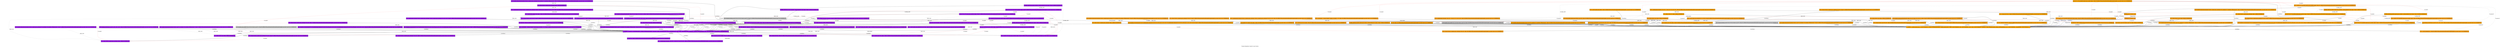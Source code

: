 strict graph "Program Dependency Graph for 'main' function" {
label="Program Dependency Graph for 'main' function";
Node0x557676ba1da0 [fillcolor=orange, label="{  store i32 1, i32* @_handle_request_get_a.inited, align 4, !dbg !92, DBGLOC file partitioned/multithreaded/orange/example1_rpc.mod.c line 24 col 10 ENDDBGLOC}", shape="record", side="orange/orange", style=filled];
Node0x557676ba2430 [fillcolor=orange, label="{  %13 = call i8* @xdc_pub_socket(), !dbg !94, DBGLOC file partitioned/multithreaded/orange/example1_rpc.mod.c line 25 col 13 ENDDBGLOC}", shape="record", side="orange/orange", style=filled];
Node0x557676ba2460 [fillcolor=orange, label="{  %20 = call i8* @xdc_sub_socket(i64 %17, i32 %19), !dbg !96, DBGLOC file partitioned/multithreaded/orange/example1_rpc.mod.c line 26 col 13 ENDDBGLOC}", shape="record", side="orange/orange", style=filled];
Node0x555b80a8fc80 [fillcolor=purple, label="{  call void @llvm.dbg.declare(metadata %struct._response_get_a_datatype* %4, metadata !73, metadata !DIExpression()), !dbg !79, DBGLOC file partitioned/multithreaded/purple/example1_rpc.mod.c line 15 col 26 ENDDBGLOC}", shape="record", side="purple/purple", style=filled];
Node0x555b80a8fc50 [annotation="TAG_RESPONSE_GET_A", dbginfo="Name: 4 on line 15 column 2 in file partitioned/multithreaded/purple/example1_rpc.mod.c (local)", fillcolor=purple, label="{  %4 = alloca %struct._response_get_a_datatype, align 1, DBGLOC  ENDDBGLOC}", shape="record", side="purple/purple", style=filled];
Node0x557676ba3490 [color="blue", fillcolor=orange, label="{FORMAL_OUT: 0 %struct._tag*}", shape="record", side="orange/orange", style=filled];
Node0x555b80a8fb90 [fillcolor=purple, label="{  %8 = getelementptr inbounds %struct._request_get_a_datatype, %struct._request_get_a_datatype* %3, i32 0, i32 0, !dbg !81, DBGLOC file partitioned/multithreaded/purple/example1_rpc.mod.c line 19 col 12 ENDDBGLOC}", shape="record", side="purple/purple", style=filled];
Node0x557676ba1b00 [fillcolor=orange, label="{  %24 = bitcast %struct._request_get_a_datatype* %5 to i8*, !dbg !101, DBGLOC file partitioned/multithreaded/orange/example1_rpc.mod.c line 30 col 29 ENDDBGLOC}", shape="record", side="orange/orange", style=filled];
Node0x557676bc18b0 [fillcolor=orange, label="{  call void @_handle_request_get_a(%struct._tag* %5), !dbg !56, DBGLOC file partitioned/multithreaded/orange/example1_rpc.mod.c line 84 col 1 ENDDBGLOC}", shape="record", side="orange/orange", style=filled];
Node0x555b80a91210 [fillcolor=purple, label="{GLOBAL_VALUE:@_rpc_get_a.ssocket = internal global i8* null, align 8, !dbg !16, DBGLOC  ENDDBGLOC}", shape="record", side="purple/purple", style=filled];
Node0x557676ba1d40 [fillcolor=orange, label="{  %18 = getelementptr inbounds \{ i64, i32 \}, \{ i64, i32 \}* %7, i32 0, i32 1, !dbg !96, DBGLOC file partitioned/multithreaded/orange/example1_rpc.mod.c line 26 col 13 ENDDBGLOC}", shape="record", side="orange/orange", style=filled];
Node0x557676bbe5a0 [fillcolor=orange, label="{GLOBAL_VALUE:@_handle_request_get_a.ssocket = internal global i8* null, align 8, !dbg !28, DBGLOC  ENDDBGLOC}", shape="record", side="orange/orange", style=filled];
Node0x557676ba1a70 [fillcolor=orange, label="{  call void @llvm.dbg.declare(metadata %struct._request_get_a_datatype* %5, metadata !57, metadata !DIExpression()), !dbg !78, DBGLOC file partitioned/multithreaded/orange/example1_rpc.mod.c line 13 col 25 ENDDBGLOC}", shape="record", side="orange/orange", style=filled];
Node0x555b80a90070 [fillcolor=purple, label="{  br i1 %10, label %21, label %11, !dbg !87, DBGLOC file partitioned/multithreaded/purple/example1_rpc.mod.c line 23 col 5 ENDDBGLOC}", shape="record", side="purple/purple", style=filled];
Node0x557676ba1c50 [fillcolor=orange, label="{  %26 = getelementptr inbounds %struct._response_get_a_datatype, %struct._response_get_a_datatype* %6, i32 0, i32 0, !dbg !104, DBGLOC file partitioned/multithreaded/orange/example1_rpc.mod.c line 31 col 12 ENDDBGLOC}", shape="record", side="orange/orange", style=filled];
Node0x557676b9ce00 [fillcolor=orange, label="{  %3 = alloca %struct._tag, align 4, DBGLOC  ENDDBGLOC}", shape="record", side="orange/orange", style=filled];
Node0x557676ba1c80 [fillcolor=orange, label="{  %7 = alloca \{ i64, i32 \}, align 4, DBGLOC  ENDDBGLOC}", shape="record", side="orange/orange", style=filled];
Node0x555b80a8fb30 [fillcolor=purple, label="{  %6 = bitcast %struct._request_get_a_datatype* %3 to i8*, !dbg !72, DBGLOC file partitioned/multithreaded/purple/example1_rpc.mod.c line 10 col 2 ENDDBGLOC}", shape="record", side="purple/purple", style=filled];
Node0x557676ba33d0 [color="blue", fillcolor=orange, label="{FORMAL_IN: 0 %struct._tag*}", shape="record", side="orange/orange", style=filled];
Node0x557676ba2370 [fillcolor=orange, label="{  %27 = load i8*, i8** @_handle_request_get_a.psocket, align 8, !dbg !107, DBGLOC file partitioned/multithreaded/orange/example1_rpc.mod.c line 34 col 16 ENDDBGLOC}", shape="record", side="orange/orange", style=filled];
Node0x555b80a8ffb0 [fillcolor=purple, label="{  store i8* %19, i8** @_rpc_get_a.ssocket, align 8, !dbg !93, DBGLOC file partitioned/multithreaded/purple/example1_rpc.mod.c line 26 col 11 ENDDBGLOC}", shape="record", side="purple/purple", style=filled];
Node0x555b80a8aa30 [fillcolor=purple, label="{GLOBAL_VALUE:@_rpc_get_a.psocket = internal global i8* null, align 8, !dbg !13, DBGLOC  ENDDBGLOC}", shape="record", side="purple/purple", style=filled];
Node0x555b80a90590 [fillcolor=purple, label="{  call void @llvm.memcpy.p0i8.p0i8.i64(i8* align 4 %13, i8* align 4 %14, i64 12, i1 false), !dbg !92, DBGLOC file partitioned/multithreaded/purple/example1_rpc.mod.c line 26 col 13 ENDDBGLOC}", shape="record", side="purple/purple", style=filled];
Node0x557676bbe620 [fillcolor=orange, label="{GLOBAL_VALUE:@_handle_request_get_a.psocket = internal global i8* null, align 8, !dbg !25, DBGLOC  ENDDBGLOC}", shape="record", side="orange/orange", style=filled];
Node0x557676ba1a10 [annotation="TAG_REQUEST_GET_A", dbginfo="Name: 5 on line 13 column 2 in file partitioned/multithreaded/orange/example1_rpc.mod.c (local)", fillcolor=orange, label="{  %5 = alloca %struct._request_get_a_datatype, align 1, DBGLOC  ENDDBGLOC}", shape="record", side="orange/orange", style=filled];
Node0x557676ba2520 [fillcolor=orange, label="{  call void @llvm.memcpy.p0i8.p0i8.i64(i8* align 4 %14, i8* align 4 %15, i64 12, i1 false), !dbg !96, DBGLOC file partitioned/multithreaded/orange/example1_rpc.mod.c line 26 col 13 ENDDBGLOC}", shape="record", side="orange/orange", style=filled];
Node0x557676ba1d70 [fillcolor=orange, label="{  %11 = icmp ne i32 %10, 0, !dbg !89, DBGLOC file partitioned/multithreaded/orange/example1_rpc.mod.c line 23 col 6 ENDDBGLOC}", shape="record", side="orange/orange", style=filled];
Node0x557676ba1e90 [fillcolor=orange, label="{  store i8* %13, i8** @_handle_request_get_a.psocket, align 8, !dbg !95, DBGLOC file partitioned/multithreaded/orange/example1_rpc.mod.c line 25 col 11 ENDDBGLOC}", shape="record", side="orange/orange", style=filled];
Node0x555b80a8fce0 [fillcolor=purple, label="{  %26 = getelementptr inbounds %struct._response_get_a_datatype, %struct._response_get_a_datatype* %4, i32 0, i32 0, !dbg !102, DBGLOC file partitioned/multithreaded/purple/example1_rpc.mod.c line 32 col 20 ENDDBGLOC}", shape="record", side="purple/purple", style=filled];
Node0x557676ba18f0 [fillcolor=orange, label="{  %4 = alloca %struct._tag, align 4, DBGLOC  ENDDBGLOC}", shape="record", side="orange/orange", style=filled];
Node0x557676ba2310 [fillcolor=orange, label="{  %23 = load i8*, i8** @_handle_request_get_a.ssocket, align 8, !dbg !100, DBGLOC file partitioned/multithreaded/orange/example1_rpc.mod.c line 30 col 20 ENDDBGLOC}", shape="record", side="orange/orange", style=filled];
Node0x555b80a8fe30 [fillcolor=purple, label="{  call void @llvm.var.annotation(i8* %6, i8* getelementptr inbounds ([18 x i8], [18 x i8]* @.str, i32 0, i32 0), i8* getelementptr inbounds ([52 x i8], [52 x i8]* @.str.1, i32 0, i32 0), i32 10), !dbg !72, DBGLOC file partitioned/multithreaded/purple/example1_rpc.mod.c line 10 col 2 ENDDBGLOC}", shape="record", side="purple/purple", style=filled];
Node0x555b80a8f980 [fillcolor=purple, label="{  %14 = bitcast %struct._tag* %2 to i8*, !dbg !92, DBGLOC file partitioned/multithreaded/purple/example1_rpc.mod.c line 26 col 13 ENDDBGLOC}", shape="record", side="purple/purple", style=filled];
Node0x555b80a8fb00 [fillcolor=purple, label="{  call void @llvm.dbg.declare(metadata %struct._request_get_a_datatype* %3, metadata !50, metadata !DIExpression()), !dbg !71, DBGLOC file partitioned/multithreaded/purple/example1_rpc.mod.c line 10 col 25 ENDDBGLOC}", shape="record", side="purple/purple", style=filled];
Node0x557676b9d1c0 [fillcolor=orange, label="{  %2 = alloca %struct._tag*, align 8, DBGLOC  ENDDBGLOC}", shape="record", side="orange/orange", style=filled];
Node0x557676ba1cb0 [fillcolor=orange, label="{  %14 = bitcast \{ i64, i32 \}* %7 to i8*, !dbg !96, DBGLOC file partitioned/multithreaded/orange/example1_rpc.mod.c line 26 col 13 ENDDBGLOC}", shape="record", side="orange/orange", style=filled];
Node0x557676ba2c30 [fillcolor=orange, label="{  ret void, !dbg !110, DBGLOC file partitioned/multithreaded/orange/example1_rpc.mod.c line 35 col 1 ENDDBGLOC}", shape="record", side="orange/orange", style=filled];
Node0x557676ba1800 [dbginfo="Name: xdc_blocking_recv on line 30 column 2 in file partitioned/multithreaded/orange/example1_rpc.mod.c (local)", fillcolor="gray", label="{  call void @xdc_blocking_recv(i8* %23, i8* %24, %struct._tag* %3), !dbg !102, DBGLOC file partitioned/multithreaded/orange/example1_rpc.mod.c line 30 col 2 ENDDBGLOC}", shape="record", side="orange/orange", style="filled"];
Node0x557676babec0 [fillcolor=orange, label="{  call void @llvm.dbg.declare(metadata %struct._tag** %2, metadata !51, metadata !DIExpression()), !dbg !52, DBGLOC file partitioned/multithreaded/orange/example1_rpc.mod.c line 5 col 38 ENDDBGLOC}", shape="record", side="orange/orange", style=filled];
Node0x555b80a8fd70 [fillcolor=purple, label="{  %13 = bitcast \{ i64, i32 \}* %5 to i8*, !dbg !92, DBGLOC file partitioned/multithreaded/purple/example1_rpc.mod.c line 26 col 13 ENDDBGLOC}", shape="record", side="purple/purple", style=filled];
Node0x555b80a90500 [fillcolor=purple, label="{  %27 = load double, double* %26, align 1, !dbg !102, DBGLOC file partitioned/multithreaded/purple/example1_rpc.mod.c line 32 col 20 ENDDBGLOC}", shape="record", side="purple/purple", style=filled];
Node0x555b80a8ff80 [fillcolor=purple, label="{  store i8* %12, i8** @_rpc_get_a.psocket, align 8, !dbg !91, DBGLOC file partitioned/multithreaded/purple/example1_rpc.mod.c line 25 col 11 ENDDBGLOC}", shape="record", side="purple/purple", style=filled];
Node0x557676ba1d10 [fillcolor=orange, label="{  %10 = load i32, i32* @_handle_request_get_a.inited, align 4, !dbg !89, DBGLOC file partitioned/multithreaded/orange/example1_rpc.mod.c line 23 col 6 ENDDBGLOC}", shape="record", side="orange/orange", style=filled];
Node0x555b80a90530 [fillcolor=purple, label="{  %12 = call i8* @xdc_pub_socket(), !dbg !90, DBGLOC file partitioned/multithreaded/purple/example1_rpc.mod.c line 25 col 13 ENDDBGLOC}", shape="record", side="purple/purple", style=filled];
Node0x555b80a8f860 [fillcolor=purple, label="{  call void @tag_write(%struct._tag* %1, i32 1, i32 1, i32 3), !dbg !83, DBGLOC file partitioned/multithreaded/purple/example1_rpc.mod.c line 20 col 2 ENDDBGLOC}", shape="record", side="purple/purple", style=filled];
Node0x555b80a8f950 [dbginfo="Name: xdc_blocking_recv on line 31 column 2 in file partitioned/multithreaded/purple/example1_rpc.mod.c (local)", fillcolor="gray", label="{  call void @xdc_blocking_recv(i8* %24, i8* %25, %struct._tag* %2), !dbg !101, DBGLOC file partitioned/multithreaded/purple/example1_rpc.mod.c line 31 col 2 ENDDBGLOC}", shape="record", side="purple/purple", style="filled"];
Node0x555b80a8f920 [fillcolor=purple, label="{  call void @tag_write(%struct._tag* %2, i32 2, i32 2, i32 4), !dbg !84, DBGLOC file partitioned/multithreaded/purple/example1_rpc.mod.c line 21 col 2 ENDDBGLOC}", shape="record", side="purple/purple", style=filled];
Node0x555b80a8f8c0 [fillcolor=purple, label="{  %2 = alloca %struct._tag, align 4, DBGLOC  ENDDBGLOC}", shape="record", side="purple/purple", style=filled];
Node0x557676ba17d0 [fillcolor=orange, label="{  call void @llvm.dbg.declare(metadata %struct._tag* %3, metadata !53, metadata !DIExpression()), !dbg !54, DBGLOC file partitioned/multithreaded/orange/example1_rpc.mod.c line 9 col 11 ENDDBGLOC}", shape="record", side="orange/orange", style=filled];
Node0x557676ba1ce0 [fillcolor=orange, label="{  %16 = getelementptr inbounds \{ i64, i32 \}, \{ i64, i32 \}* %7, i32 0, i32 0, !dbg !96, DBGLOC file partitioned/multithreaded/orange/example1_rpc.mod.c line 26 col 13 ENDDBGLOC}", shape="record", side="orange/orange", style=filled];
Node0x555b80a8fe90 [fillcolor=purple, label="{  call void @llvm.var.annotation(i8* %7, i8* getelementptr inbounds ([19 x i8], [19 x i8]* @.str.2, i32 0, i32 0), i8* getelementptr inbounds ([52 x i8], [52 x i8]* @.str.1, i32 0, i32 0), i32 15), !dbg !80, DBGLOC file partitioned/multithreaded/purple/example1_rpc.mod.c line 15 col 2 ENDDBGLOC}", shape="record", side="purple/purple", style=filled];
Node0x557676ba19b0 [fillcolor=orange, label="{  call void @llvm.dbg.declare(metadata %struct._tag* %4, metadata !55, metadata !DIExpression()), !dbg !56, DBGLOC file partitioned/multithreaded/orange/example1_rpc.mod.c line 10 col 11 ENDDBGLOC}", shape="record", side="orange/orange", style=filled];
Node0x557676ba2850 [fillcolor=orange, label="{  br label %22, !dbg !99, DBGLOC file partitioned/multithreaded/orange/example1_rpc.mod.c line 28 col 2 ENDDBGLOC}", shape="record", side="orange/orange", style=filled];
Node0x555b80a8c140 [fillcolor=purple, label="{  ret double %27, !dbg !103, DBGLOC file partitioned/multithreaded/purple/example1_rpc.mod.c line 32 col 2 ENDDBGLOC}", shape="record", side="purple/purple", style=filled];
Node0x557676ba1bc0 [fillcolor=orange, label="{  call void @llvm.dbg.declare(metadata %struct._response_get_a_datatype* %6, metadata !80, metadata !DIExpression()), !dbg !86, DBGLOC file partitioned/multithreaded/orange/example1_rpc.mod.c line 18 col 26 ENDDBGLOC}", shape="record", side="orange/orange", style=filled];
Node0x557676ba1bf0 [fillcolor=orange, label="{  %9 = bitcast %struct._response_get_a_datatype* %6 to i8*, !dbg !87, DBGLOC file partitioned/multithreaded/orange/example1_rpc.mod.c line 18 col 2 ENDDBGLOC}", shape="record", side="orange/orange", style=filled];
Node0x557676ba1a40 [dbginfo="Name: xdc_asyn_send on line 34 column 2 in file partitioned/multithreaded/orange/example1_rpc.mod.c (local)", fillcolor="gray", label="{  call void @xdc_asyn_send(i8* %27, i8* %28, %struct._tag* %4), !dbg !109, DBGLOC file partitioned/multithreaded/orange/example1_rpc.mod.c line 34 col 2 ENDDBGLOC}", shape="record", side="orange/orange", style="filled"];
Node0x555b80a8bf00 [fillcolor=purple, label="{  %20 = call i32 @sleep(i32 1), !dbg !94, DBGLOC file partitioned/multithreaded/purple/example1_rpc.mod.c line 27 col 3 ENDDBGLOC}", shape="record", side="purple/purple", style=filled];
Node0x557676ba1830 [fillcolor=orange, label="{  %15 = bitcast %struct._tag* %3 to i8*, !dbg !96, DBGLOC file partitioned/multithreaded/orange/example1_rpc.mod.c line 26 col 13 ENDDBGLOC}", shape="record", side="orange/orange", style=filled];
Node0x555b80a898b0 [fillcolor=purple, label="{  %10 = call double (...) bitcast (double ()* @_rpc_get_a to double (...)*)(), !dbg !52, DBGLOC file partitioned/multithreaded/purple/example1.mod.c line 58 col 9 ENDDBGLOC}", shape="record", side="purple/purple", style=filled];
Node0x555b80a8f890 [fillcolor=purple, label="{  call void @llvm.dbg.declare(metadata %struct._tag* %2, metadata !48, metadata !DIExpression()), !dbg !49, DBGLOC file partitioned/multithreaded/purple/example1_rpc.mod.c line 7 col 11 ENDDBGLOC}", shape="record", side="purple/purple", style=filled];
Node0x555b80a903e0 [fillcolor=purple, label="{  %22 = load i8*, i8** @_rpc_get_a.psocket, align 8, !dbg !96, DBGLOC file partitioned/multithreaded/purple/example1_rpc.mod.c line 30 col 16 ENDDBGLOC}", shape="record", side="purple/purple", style=filled];
Node0x555b80a8fef0 [fillcolor=purple, label="{  %9 = load i32, i32* @_rpc_get_a.inited, align 4, !dbg !85, DBGLOC file partitioned/multithreaded/purple/example1_rpc.mod.c line 23 col 6 ENDDBGLOC}", shape="record", side="purple/purple", style=filled];
Node0x557676ba21c0 [fillcolor=orange, label="{  br i1 %11, label %22, label %12, !dbg !91, DBGLOC file partitioned/multithreaded/orange/example1_rpc.mod.c line 23 col 5 ENDDBGLOC}", shape="record", side="orange/orange", style=filled];
Node0x557676babef0 [fillcolor=orange, label="{  call void @tag_write(%struct._tag* %3, i32 1, i32 1, i32 3), !dbg !88, DBGLOC file partitioned/multithreaded/orange/example1_rpc.mod.c line 22 col 2 ENDDBGLOC}", shape="record", side="orange/orange", style=filled];
Node0x555b80a819c0 [fillcolor=purple, label="{  call void @llvm.dbg.declare(metadata %struct._tag* %1, metadata !34, metadata !DIExpression()), !dbg !47, DBGLOC file partitioned/multithreaded/purple/example1_rpc.mod.c line 6 col 11 ENDDBGLOC}", shape="record", side="purple/purple", style=filled];
Node0x555b80a8fd40 [fillcolor=purple, label="{  %5 = alloca \{ i64, i32 \}, align 4, DBGLOC  ENDDBGLOC}", shape="record", side="purple/purple", style=filled];
Node0x555b80a90560 [fillcolor=purple, label="{  %19 = call i8* @xdc_sub_socket(i64 %16, i32 %18), !dbg !92, DBGLOC file partitioned/multithreaded/purple/example1_rpc.mod.c line 26 col 13 ENDDBGLOC}", shape="record", side="purple/purple", style=filled];
Node0x555b80a8f8f0 [dbginfo="Name: xdc_asyn_send on line 30 column 2 in file partitioned/multithreaded/purple/example1_rpc.mod.c (local)", fillcolor="gray", label="{  call void @xdc_asyn_send(i8* %22, i8* %23, %struct._tag* %1), !dbg !98, DBGLOC file partitioned/multithreaded/purple/example1_rpc.mod.c line 30 col 2 ENDDBGLOC}", shape="record", side="purple/purple", style="filled"];
Node0x555b80a8fda0 [fillcolor=purple, label="{  %15 = getelementptr inbounds \{ i64, i32 \}, \{ i64, i32 \}* %5, i32 0, i32 0, !dbg !92, DBGLOC file partitioned/multithreaded/purple/example1_rpc.mod.c line 26 col 13 ENDDBGLOC}", shape="record", side="purple/purple", style=filled];
Node0x557676babe90 [fillcolor=orange, label="{  store %struct._tag* %0, %struct._tag** %2, align 8, DBGLOC  ENDDBGLOC}", shape="record", side="orange/orange", style=filled];
Node0x555b80a8fdd0 [fillcolor=purple, label="{  store i32 0, i32* %8, align 1, !dbg !82, DBGLOC file partitioned/multithreaded/purple/example1_rpc.mod.c line 19 col 18 ENDDBGLOC}", shape="record", side="purple/purple", style=filled];
Node0x557676ba22e0 [fillcolor=orange, label="{  %17 = load i64, i64* %16, align 4, !dbg !96, DBGLOC file partitioned/multithreaded/orange/example1_rpc.mod.c line 26 col 13 ENDDBGLOC}", shape="record", side="orange/orange", style=filled];
Node0x555b80a8fd10 [fillcolor=purple, label="{  %25 = bitcast %struct._response_get_a_datatype* %4 to i8*, !dbg !100, DBGLOC file partitioned/multithreaded/purple/example1_rpc.mod.c line 31 col 29 ENDDBGLOC}", shape="record", side="purple/purple", style=filled];
Node0x557676ba26d0 [fillcolor=orange, label="{  %25 = call double (...) bitcast (double ()* @get_a to double (...)*)(), !dbg !103, DBGLOC file partitioned/multithreaded/orange/example1_rpc.mod.c line 31 col 18 ENDDBGLOC}", shape="record", side="orange/orange", style=filled];
Node0x555b80a9d240 [fillcolor=purple, label="{GLOBAL_VALUE:@_rpc_get_a.inited = internal global i32 0, align 4, !dbg !0, DBGLOC  ENDDBGLOC}", shape="record", side="purple/purple", style=filled];
Node0x555b80a8ff50 [fillcolor=purple, label="{  store i32 1, i32* @_rpc_get_a.inited, align 4, !dbg !88, DBGLOC file partitioned/multithreaded/purple/example1_rpc.mod.c line 24 col 10 ENDDBGLOC}", shape="record", side="purple/purple", style=filled];
Node0x557676ba1aa0 [fillcolor=orange, label="{  %8 = bitcast %struct._request_get_a_datatype* %5 to i8*, !dbg !79, DBGLOC file partitioned/multithreaded/orange/example1_rpc.mod.c line 13 col 2 ENDDBGLOC}", shape="record", side="orange/orange", style=filled];
Node0x557676ba1ec0 [fillcolor=orange, label="{  store i8* %20, i8** @_handle_request_get_a.ssocket, align 8, !dbg !97, DBGLOC file partitioned/multithreaded/orange/example1_rpc.mod.c line 26 col 11 ENDDBGLOC}", shape="record", side="orange/orange", style=filled];
Node0x557676ba1e30 [fillcolor=orange, label="{  call void @llvm.var.annotation(i8* %9, i8* getelementptr inbounds ([19 x i8], [19 x i8]* @.str.2, i32 0, i32 0), i8* getelementptr inbounds ([52 x i8], [52 x i8]* @.str.1, i32 0, i32 0), i32 18), !dbg !87, DBGLOC file partitioned/multithreaded/orange/example1_rpc.mod.c line 18 col 2 ENDDBGLOC}", shape="record", side="orange/orange", style=filled];
Node0x557676ba1ad0 [annotation="TAG_RESPONSE_GET_A", dbginfo="Name: 6 on line 18 column 2 in file partitioned/multithreaded/orange/example1_rpc.mod.c (local)", fillcolor=orange, label="{  %6 = alloca %struct._response_get_a_datatype, align 1, DBGLOC  ENDDBGLOC}", shape="record", side="orange/orange", style=filled];
Node0x557676ba1dd0 [fillcolor=orange, label="{  call void @llvm.var.annotation(i8* %8, i8* getelementptr inbounds ([18 x i8], [18 x i8]* @.str, i32 0, i32 0), i8* getelementptr inbounds ([52 x i8], [52 x i8]* @.str.1, i32 0, i32 0), i32 13), !dbg !79, DBGLOC file partitioned/multithreaded/orange/example1_rpc.mod.c line 13 col 2 ENDDBGLOC}", shape="record", side="orange/orange", style=filled];
Node0x555b80a8c170 [fillcolor=purple, label="{\<\<ENTRY\>\> _rpc_get_a \<\<0x555b80a50af0\> = distinct !DISubprogram(name: \"_rpc_get_a\", scope: \<0x555b80a45ca0\>, file: \<0x555b80a45ca0\>, line: 2, type: \<0x555b80a520a0\>, scopeLine: 2, spFlags: DISPFlagDefinition, unit: \<0x555b80a50b98\>, retainedNodes: \<0x555b80a50b30\>)\>}", shape="record", side="purple/purple", style=filled];
Node0x555b80a8fb60 [fillcolor=purple, label="{  %23 = bitcast %struct._request_get_a_datatype* %3 to i8*, !dbg !97, DBGLOC file partitioned/multithreaded/purple/example1_rpc.mod.c line 30 col 25 ENDDBGLOC}", shape="record", side="purple/purple", style=filled];
Node0x557676ba19e0 [fillcolor=orange, label="{  call void @tag_write(%struct._tag* %4, i32 2, i32 2, i32 4), !dbg !106, DBGLOC file partitioned/multithreaded/orange/example1_rpc.mod.c line 33 col 2 ENDDBGLOC}", shape="record", side="orange/orange", style=filled];
Node0x555b80a8ff20 [fillcolor=purple, label="{  %10 = icmp ne i32 %9, 0, !dbg !85, DBGLOC file partitioned/multithreaded/purple/example1_rpc.mod.c line 23 col 6 ENDDBGLOC}", shape="record", side="purple/purple", style=filled];
Node0x555b80a93200 [fillcolor=purple, label="{  %1 = alloca %struct._tag, align 4, DBGLOC  ENDDBGLOC}", shape="record", side="purple/purple", style=filled];
Node0x555b80a90440 [fillcolor=purple, label="{  %24 = load i8*, i8** @_rpc_get_a.ssocket, align 8, !dbg !99, DBGLOC file partitioned/multithreaded/purple/example1_rpc.mod.c line 31 col 20 ENDDBGLOC}", shape="record", side="purple/purple", style=filled];
Node0x557676ba2340 [fillcolor=orange, label="{  %19 = load i32, i32* %18, align 4, !dbg !96, DBGLOC file partitioned/multithreaded/orange/example1_rpc.mod.c line 26 col 13 ENDDBGLOC}", shape="record", side="orange/orange", style=filled];
Node0x557676ba1f80 [fillcolor=orange, label="{  store double %25, double* %26, align 1, !dbg !105, DBGLOC file partitioned/multithreaded/orange/example1_rpc.mod.c line 31 col 16 ENDDBGLOC}", shape="record", side="orange/orange", style=filled];
Node0x557676bcb520 [fillcolor=orange, label="{GLOBAL_VALUE:@_handle_request_get_a.inited = internal global i32 0, align 4, !dbg !0, DBGLOC  ENDDBGLOC}", shape="record", side="orange/orange", style=filled];
Node0x555b80a8fad0 [annotation="TAG_REQUEST_GET_A", dbginfo="Name: 3 on line 10 column 2 in file partitioned/multithreaded/purple/example1_rpc.mod.c (local)", fillcolor=purple, label="{  %3 = alloca %struct._request_get_a_datatype, align 1, DBGLOC  ENDDBGLOC}", shape="record", side="purple/purple", style=filled];
Node0x555b80a8c1a0 [fillcolor=purple, label="{  br label %21, !dbg !95, DBGLOC file partitioned/multithreaded/purple/example1_rpc.mod.c line 28 col 2 ENDDBGLOC}", shape="record", side="purple/purple", style=filled];
Node0x555b80a90410 [fillcolor=purple, label="{  %18 = load i32, i32* %17, align 4, !dbg !92, DBGLOC file partitioned/multithreaded/purple/example1_rpc.mod.c line 26 col 13 ENDDBGLOC}", shape="record", side="purple/purple", style=filled];
Node0x557676ba2820 [fillcolor=orange, label="{\<\<ENTRY\>\> _handle_request_get_a \<\<0x557676b69c30\> = distinct !DISubprogram(name: \"_handle_request_get_a\", scope: \<0x557676b6a360\>, file: \<0x557676b6a360\>, line: 5, type: \<0x557676b6b3a0\>, scopeLine: 5, flags: DIFlagPrototyped, spFlags: DISPFlagDefinition, unit: \<0x557676b69d48\>, retainedNodes: \<0x557676b62dc0\>)\>}", shape="record", side="orange/orange", style=filled];
Node0x557676ba25e0 [fillcolor=orange, label="{  %21 = call i32 @sleep(i32 1), !dbg !98, DBGLOC file partitioned/multithreaded/orange/example1_rpc.mod.c line 27 col 3 ENDDBGLOC}", shape="record", side="orange/orange", style=filled];
Node0x557676ba1c20 [fillcolor=orange, label="{  %28 = bitcast %struct._response_get_a_datatype* %6 to i8*, !dbg !108, DBGLOC file partitioned/multithreaded/orange/example1_rpc.mod.c line 34 col 25 ENDDBGLOC}", shape="record", side="orange/orange", style=filled];
Node0x555b80a8fe00 [fillcolor=purple, label="{  %17 = getelementptr inbounds \{ i64, i32 \}, \{ i64, i32 \}* %5, i32 0, i32 1, !dbg !92, DBGLOC file partitioned/multithreaded/purple/example1_rpc.mod.c line 26 col 13 ENDDBGLOC}", shape="record", side="purple/purple", style=filled];
Node0x555b80a901a0 [fillcolor=purple, label="{  %16 = load i64, i64* %15, align 4, !dbg !92, DBGLOC file partitioned/multithreaded/purple/example1_rpc.mod.c line 26 col 13 ENDDBGLOC}", shape="record", side="purple/purple", style=filled];
Node0x555b80a8fcb0 [fillcolor=purple, label="{  %7 = bitcast %struct._response_get_a_datatype* %4 to i8*, !dbg !80, DBGLOC file partitioned/multithreaded/purple/example1_rpc.mod.c line 15 col 2 ENDDBGLOC}", shape="record", side="purple/purple", style=filled];
N [pos="0,25!", shape=polygon, side=green, style=invis];
S [pos="0,-25!", shape=polygon, side=orange, style=invis];
Node0x557676ba1da0 -- Node0x557676babe90  [color="red", label="{D_ALIAS}", penwidth="2.0", style="dotted"];
Node0x557676ba1da0 -- Node0x557676ba1d10  [color="red", label="{D_ALIAS}", penwidth="2.0", style="dotted"];
Node0x557676ba1da0 -- Node0x557676ba22e0  [color="red", label="{D_ALIAS}", penwidth="2.0", style="dotted"];
Node0x557676ba1da0 -- Node0x557676ba2340  [color="red", label="{D_ALIAS}", penwidth="2.0", style="dotted"];
Node0x557676ba1da0 -- Node0x557676ba2310  [color="red", label="{D_ALIAS}", penwidth="2.0", style="dotted"];
Node0x557676ba1da0 -- Node0x557676ba2370  [color="red", label="{D_ALIAS}", penwidth="2.0", style="dotted"];
Node0x557676ba1da0 -- Node0x557676ba1e90  [color="red", label="{D_ALIAS}", penwidth="2.0", style="dotted"];
Node0x557676ba1da0 -- Node0x557676ba1ec0  [color="red", label="{D_ALIAS}", penwidth="2.0", style="dotted"];
Node0x557676ba1da0 -- Node0x557676ba1f80  [color="red", label="{D_ALIAS}", penwidth="2.0", style="dotted"];
Node0x557676ba1da0 -- Node0x557676ba2820  [label="{CONTROL}"];
Node0x557676ba1da0 -- Node0x557676bcb520  [label="{GLOBAL_DEP}", style="dotted"];
Node0x557676ba1da0 -- S  [style=invis];
Node0x557676ba2430 -- Node0x557676ba1e90  [label="{DEF_USE}", style="dotted"];
Node0x557676ba2430 -- Node0x557676ba2820  [label="{CONTROL}"];
Node0x557676ba2430 -- S  [style=invis];
Node0x557676ba2460 -- Node0x557676ba22e0  [label="{DEF_USE}", style="dotted"];
Node0x557676ba2460 -- Node0x557676ba2340  [label="{DEF_USE}", style="dotted"];
Node0x557676ba2460 -- Node0x557676ba1ec0  [label="{DEF_USE}", style="dotted"];
Node0x557676ba2460 -- Node0x557676ba2820  [label="{CONTROL}"];
Node0x557676ba2460 -- S  [style=invis];
Node0x555b80a8fc80 -- Node0x555b80a8fc50  [label="{DEF_USE}", style="dotted"];
Node0x555b80a8fc80 -- Node0x555b80a8c170  [label="{CONTROL}"];
Node0x555b80a8fc80 -- N  [style=invis];
Node0x555b80a8fc50 -- Node0x555b80a8fcb0  [color="red", label="{D_ALIAS}", penwidth="2.0", style="dotted"];
Node0x555b80a8fc50 -- Node0x555b80a8fd10  [color="red", label="{D_ALIAS}", penwidth="2.0", style="dotted"];
Node0x555b80a8fc50 -- Node0x555b80a8fce0  [label="{DEF_USE}", style="dotted"];
Node0x555b80a8fc50 -- Node0x555b80a8c170  [label="{CONTROL}"];
Node0x555b80a8fc50 -- N  [style=invis];
Node0x557676ba3490 -- Node0x557676ba2820  [color="blue", label="{PARAMETER}", style="dashed"];
Node0x557676ba3490 -- Node0x557676ba33d0  [color="blue", label="{PARAMETER}", style="dashed"];
Node0x557676ba3490 -- S  [style=invis];
Node0x555b80a8fb90 -- Node0x555b80a8fad0  [label="{DEF_USE}", style="dotted"];
Node0x555b80a8fb90 -- Node0x555b80a8fdd0  [label="{DEF_USE}", style="dotted"];
Node0x555b80a8fb90 -- Node0x555b80a8c170  [label="{CONTROL}"];
Node0x555b80a8fb90 -- N  [style=invis];
Node0x557676ba1b00 -- Node0x557676ba1a10  [color="red", label="{D_ALIAS}", penwidth="2.0", style="dotted"];
Node0x557676ba1b00 -- Node0x557676ba1800  [label="{DEF_USE}", style="dotted"];
Node0x557676ba1b00 -- Node0x557676ba2820  [label="{CONTROL}"];
Node0x557676bc18b0 -- Node0x557676ba2c30  [label="{D_general}", style="dotted"];
Node0x557676bc18b0 -- Node0x557676ba2820  [label="{CONTROL}"];
Node0x557676bc18b0 -- S  [style=invis];
Node0x555b80a91210 -- Node0x555b80a8c170  [label="{SCOPE}"];
Node0x555b80a91210 -- Node0x555b80a90440  [label="{GLOBAL_DEP}", style="dotted"];
Node0x555b80a91210 -- Node0x555b80a8ffb0  [label="{GLOBAL_DEP}", style="dotted"];
Node0x555b80a91210 -- N  [style=invis];
Node0x557676ba1d40 -- Node0x557676ba1c80  [label="{DEF_USE}", style="dotted"];
Node0x557676ba1d40 -- Node0x557676ba2340  [label="{DATA_READ}", style="dotted"];
Node0x557676ba1d40 -- Node0x557676ba2820  [label="{CONTROL}"];
Node0x557676ba1d40 -- S  [style=invis];
Node0x557676bbe5a0 -- Node0x557676ba2820  [label="{SCOPE}"];
Node0x557676bbe5a0 -- Node0x557676ba2310  [label="{GLOBAL_DEP}", style="dotted"];
Node0x557676bbe5a0 -- Node0x557676ba1ec0  [label="{GLOBAL_DEP}", style="dotted"];
Node0x557676bbe5a0 -- S  [style=invis];
Node0x557676ba1a70 -- Node0x557676ba1a10  [label="{DEF_USE}", style="dotted"];
Node0x557676ba1a70 -- Node0x557676ba2820  [label="{CONTROL}"];
Node0x557676ba1a70 -- S  [style=invis];
Node0x555b80a90070 -- Node0x555b80a8ff20  [label="{DEF_USE}", style="dotted"];
Node0x555b80a90070 -- Node0x555b80a8c170  [label="{CONTROL}"];
Node0x555b80a90070 -- N  [style=invis];
Node0x557676ba1c50 -- Node0x557676ba1ad0  [label="{DEF_USE}", style="dotted"];
Node0x557676ba1c50 -- Node0x557676ba1f80  [label="{DEF_USE}", style="dotted"];
Node0x557676ba1c50 -- Node0x557676ba2820  [label="{CONTROL}"];
Node0x557676ba1c50 -- S  [style=invis];
Node0x557676b9ce00 -- Node0x557676ba17d0  [label="{DEF_USE}", style="dotted"];
Node0x557676b9ce00 -- Node0x557676babef0  [label="{DEF_USE}", style="dotted"];
Node0x557676b9ce00 -- Node0x557676ba1830  [color="red", label="{D_ALIAS}", penwidth="2.0", style="dotted"];
Node0x557676b9ce00 -- Node0x557676ba1800  [label="{DEF_USE}", style="dotted"];
Node0x557676b9ce00 -- Node0x557676ba2820  [label="{CONTROL}"];
Node0x557676ba1c80 -- Node0x557676ba1cb0  [color="red", label="{D_ALIAS}", penwidth="2.0", style="dotted"];
Node0x557676ba1c80 -- Node0x557676ba1ce0  [label="{DEF_USE}", style="dotted"];
Node0x557676ba1c80 -- Node0x557676ba22e0  [label="{D_general}", style="dotted"];
Node0x557676ba1c80 -- Node0x557676ba2340  [label="{D_general}", style="dotted"];
Node0x557676ba1c80 -- Node0x557676ba2820  [label="{CONTROL}"];
Node0x557676ba1c80 -- S  [style=invis];
Node0x555b80a8fb30 -- Node0x555b80a8fad0  [color="red", label="{D_ALIAS}", penwidth="2.0", style="dotted"];
Node0x555b80a8fb30 -- Node0x555b80a8fe30  [label="{DEF_USE}", style="dotted"];
Node0x555b80a8fb30 -- Node0x555b80a8c170  [label="{CONTROL}"];
Node0x555b80a8fb30 -- N  [style=invis];
Node0x557676ba33d0 -- Node0x557676ba2820  [color="blue", label="{PARAMETER}", style="dashed"];
Node0x557676ba33d0 -- Node0x557676babe90  [label="{D_general}", style="dotted"];
Node0x557676ba33d0 -- S  [style=invis];
Node0x557676ba2370 -- Node0x557676ba1e90  [color="red", label="{D_ALIAS}", penwidth="2.0", style="dotted"];
Node0x557676ba2370 -- Node0x557676ba1ec0  [color="red", label="{D_ALIAS}", penwidth="2.0", style="dotted"];
Node0x557676ba2370 -- Node0x557676babef0  [label="{D_general}", style="dotted"];
Node0x557676ba2370 -- Node0x557676ba25e0  [label="{D_general}", style="dotted"];
Node0x557676ba2370 -- Node0x557676ba1a40  [label="{DEF_USE}", style="dotted"];
Node0x557676ba2370 -- Node0x557676ba2820  [label="{CONTROL}"];
Node0x557676ba2370 -- Node0x557676bbe620  [label="{GLOBAL_DEP}", style="dotted"];
Node0x555b80a8ffb0 -- Node0x555b80a8fef0  [color="red", label="{D_ALIAS}", penwidth="2.0", style="dotted"];
Node0x555b80a8ffb0 -- Node0x555b80a8ff50  [color="red", label="{D_ALIAS}", penwidth="2.0", style="dotted"];
Node0x555b80a8ffb0 -- Node0x555b80a8ff80  [color="red", label="{D_ALIAS}", penwidth="2.0", style="dotted"];
Node0x555b80a8ffb0 -- Node0x555b80a903e0  [color="red", label="{D_ALIAS}", penwidth="2.0", style="dotted"];
Node0x555b80a8ffb0 -- Node0x555b80a90440  [color="red", label="{D_ALIAS}", penwidth="2.0", style="dotted"];
Node0x555b80a8ffb0 -- Node0x555b80a90560  [label="{DEF_USE}", style="dotted"];
Node0x555b80a8ffb0 -- Node0x555b80a8c170  [label="{CONTROL}"];
Node0x555b80a8ffb0 -- N  [style=invis];
Node0x555b80a8aa30 -- Node0x555b80a8c170  [label="{SCOPE}"];
Node0x555b80a8aa30 -- Node0x555b80a903e0  [label="{GLOBAL_DEP}", style="dotted"];
Node0x555b80a8aa30 -- Node0x555b80a8ff80  [label="{GLOBAL_DEP}", style="dotted"];
Node0x555b80a8aa30 -- N  [style=invis];
Node0x555b80a90590 -- Node0x555b80a8f980  [label="{DEF_USE}", style="dotted"];
Node0x555b80a90590 -- Node0x555b80a8fd70  [label="{DEF_USE}", style="dotted"];
Node0x555b80a90590 -- Node0x555b80a8c170  [label="{CONTROL}"];
Node0x555b80a90590 -- N  [style=invis];
Node0x557676bbe620 -- Node0x557676ba2820  [label="{SCOPE}"];
Node0x557676bbe620 -- Node0x557676ba1e90  [label="{GLOBAL_DEP}", style="dotted"];
Node0x557676bbe620 -- S  [style=invis];
Node0x557676ba1a10 -- Node0x557676ba1aa0  [color="red", label="{D_ALIAS}", penwidth="2.0", style="dotted"];
Node0x557676ba1a10 -- Node0x557676ba2820  [label="{CONTROL}"];
Node0x557676ba1a10 -- S  [style=invis];
Node0x557676ba2520 -- Node0x557676ba1830  [label="{DEF_USE}", style="dotted"];
Node0x557676ba2520 -- Node0x557676ba1cb0  [label="{DEF_USE}", style="dotted"];
Node0x557676ba2520 -- Node0x557676ba2820  [label="{CONTROL}"];
Node0x557676ba2520 -- S  [style=invis];
Node0x557676ba1d70 -- Node0x557676ba1d10  [label="{DEF_USE}", style="dotted"];
Node0x557676ba1d70 -- Node0x557676ba21c0  [label="{DEF_USE}", style="dotted"];
Node0x557676ba1d70 -- Node0x557676ba2820  [label="{CONTROL}"];
Node0x557676ba1d70 -- S  [style=invis];
Node0x557676ba1e90 -- Node0x557676ba1d10  [color="red", label="{D_ALIAS}", penwidth="2.0", style="dotted"];
Node0x557676ba1e90 -- Node0x557676ba2310  [color="red", label="{D_ALIAS}", penwidth="2.0", style="dotted"];
Node0x557676ba1e90 -- Node0x557676ba1ec0  [color="red", label="{D_ALIAS}", penwidth="2.0", style="dotted"];
Node0x557676ba1e90 -- Node0x557676ba2820  [label="{CONTROL}"];
Node0x557676ba1e90 -- S  [style=invis];
Node0x555b80a8fce0 -- Node0x555b80a90500  [label="{DATA_READ}", style="dotted"];
Node0x555b80a8fce0 -- Node0x555b80a8c170  [label="{CONTROL}"];
Node0x555b80a8fce0 -- N  [style=invis];
Node0x557676ba18f0 -- Node0x557676ba19b0  [label="{DEF_USE}", style="dotted"];
Node0x557676ba18f0 -- Node0x557676ba19e0  [label="{DEF_USE}", style="dotted"];
Node0x557676ba18f0 -- Node0x557676ba1a40  [label="{DEF_USE}", style="dotted"];
Node0x557676ba18f0 -- Node0x557676ba2820  [label="{CONTROL}"];
Node0x557676ba2310 -- Node0x557676ba1ec0  [color="red", label="{D_ALIAS}", penwidth="2.0", style="dotted"];
Node0x557676ba2310 -- Node0x557676babef0  [label="{D_general}", style="dotted"];
Node0x557676ba2310 -- Node0x557676ba25e0  [label="{D_general}", style="dotted"];
Node0x557676ba2310 -- Node0x557676ba1800  [label="{DEF_USE}", style="dotted"];
Node0x557676ba2310 -- Node0x557676ba2820  [label="{CONTROL}"];
Node0x555b80a8fe30 -- Node0x555b80a8c170  [label="{CONTROL}"];
Node0x555b80a8fe30 -- N  [style=invis];
Node0x555b80a8f980 -- Node0x555b80a8f8c0  [color="red", label="{D_ALIAS}", penwidth="2.0", style="dotted"];
Node0x555b80a8f980 -- Node0x555b80a8c170  [label="{CONTROL}"];
Node0x555b80a8f980 -- N  [style=invis];
Node0x555b80a8fb00 -- Node0x555b80a8fad0  [label="{DEF_USE}", style="dotted"];
Node0x555b80a8fb00 -- Node0x555b80a8c170  [label="{CONTROL}"];
Node0x555b80a8fb00 -- N  [style=invis];
Node0x557676b9d1c0 -- Node0x557676babe90  [label="{DEF_USE}", style="dotted"];
Node0x557676b9d1c0 -- Node0x557676babec0  [label="{DEF_USE}", style="dotted"];
Node0x557676b9d1c0 -- Node0x557676ba2820  [label="{CONTROL}"];
Node0x557676b9d1c0 -- S  [style=invis];
Node0x557676ba1cb0 -- Node0x557676ba2820  [label="{CONTROL}"];
Node0x557676ba1cb0 -- S  [style=invis];
Node0x557676ba2c30 -- Node0x557676ba2820  [label="{CONTROL}"];
Node0x557676ba2c30 -- S  [style=invis];
Node0x557676ba1800 -- Node0x555b80a8f8f0  [label="{CROSSDOMAIN}"];
Node0x557676ba1800 -- Node0x557676ba2820  [label="{CONTROL}"];
Node0x557676babec0 -- Node0x557676ba2820  [label="{CONTROL}"];
Node0x557676babec0 -- S  [style=invis];
Node0x555b80a8fd70 -- Node0x555b80a8fd40  [color="red", label="{D_ALIAS}", penwidth="2.0", style="dotted"];
Node0x555b80a8fd70 -- Node0x555b80a8c170  [label="{CONTROL}"];
Node0x555b80a8fd70 -- N  [style=invis];
Node0x555b80a90500 -- Node0x555b80a8ff50  [color="red", label="{D_ALIAS}", penwidth="2.0", style="dotted"];
Node0x555b80a90500 -- Node0x555b80a8bf00  [label="{D_general}", style="dotted"];
Node0x555b80a90500 -- Node0x555b80a8f920  [label="{D_general}", style="dotted"];
Node0x555b80a90500 -- Node0x555b80a8c140  [label="{DEF_USE}", style="dotted"];
Node0x555b80a90500 -- Node0x555b80a8c170  [label="{CONTROL}"];
Node0x555b80a90500 -- N  [style=invis];
Node0x555b80a8ff80 -- Node0x555b80a8fef0  [color="red", label="{D_ALIAS}", penwidth="2.0", style="dotted"];
Node0x555b80a8ff80 -- Node0x555b80a8ff50  [color="red", label="{D_ALIAS}", penwidth="2.0", style="dotted"];
Node0x555b80a8ff80 -- Node0x555b80a903e0  [color="red", label="{D_ALIAS}", penwidth="2.0", style="dotted"];
Node0x555b80a8ff80 -- Node0x555b80a90440  [color="red", label="{D_ALIAS}", penwidth="2.0", style="dotted"];
Node0x555b80a8ff80 -- Node0x555b80a90530  [label="{DEF_USE}", style="dotted"];
Node0x555b80a8ff80 -- Node0x555b80a8c170  [label="{CONTROL}"];
Node0x555b80a8ff80 -- N  [style=invis];
Node0x557676ba1d10 -- Node0x557676babe90  [color="red", label="{D_ALIAS}", penwidth="2.0", style="dotted"];
Node0x557676ba1d10 -- Node0x557676ba1ec0  [color="red", label="{D_ALIAS}", penwidth="2.0", style="dotted"];
Node0x557676ba1d10 -- Node0x557676ba1f80  [color="red", label="{D_ALIAS}", penwidth="2.0", style="dotted"];
Node0x557676ba1d10 -- Node0x557676ba2820  [label="{CONTROL}"];
Node0x557676ba1d10 -- Node0x557676bcb520  [label="{GLOBAL_DEP}", style="dotted"];
Node0x557676ba1d10 -- S  [style=invis];
Node0x555b80a90530 -- Node0x555b80a8c170  [label="{CONTROL}"];
Node0x555b80a90530 -- N  [style=invis];
Node0x555b80a8f860 -- Node0x555b80a93200  [label="{DEF_USE}", style="dotted"];
Node0x555b80a8f860 -- Node0x555b80a8c170  [label="{CONTROL}"];
Node0x555b80a8f860 -- N  [style=invis];
Node0x555b80a8f950 -- Node0x557676ba1a40  [label="{CROSSDOMAIN}"];
Node0x555b80a8f950 -- Node0x555b80a8f8c0  [label="{DEF_USE}", style="dotted"];
Node0x555b80a8f950 -- Node0x555b80a8fd10  [label="{DEF_USE}", style="dotted"];
Node0x555b80a8f950 -- Node0x555b80a90440  [label="{DEF_USE}", style="dotted"];
Node0x555b80a8f950 -- Node0x555b80a8c170  [label="{CONTROL}"];
Node0x555b80a8f920 -- Node0x555b80a8f8c0  [label="{DEF_USE}", style="dotted"];
Node0x555b80a8f920 -- Node0x555b80a903e0  [label="{D_general}", style="dotted"];
Node0x555b80a8f920 -- Node0x555b80a90440  [label="{D_general}", style="dotted"];
Node0x555b80a8f920 -- Node0x555b80a8c170  [label="{CONTROL}"];
Node0x555b80a8f920 -- N  [style=invis];
Node0x555b80a8f8c0 -- Node0x555b80a8f890  [label="{DEF_USE}", style="dotted"];
Node0x555b80a8f8c0 -- Node0x555b80a8c170  [label="{CONTROL}"];
Node0x557676ba17d0 -- Node0x557676ba2820  [label="{CONTROL}"];
Node0x557676ba17d0 -- S  [style=invis];
Node0x557676ba1ce0 -- Node0x557676ba22e0  [label="{DATA_READ}", style="dotted"];
Node0x557676ba1ce0 -- Node0x557676ba2820  [label="{CONTROL}"];
Node0x557676ba1ce0 -- S  [style=invis];
Node0x555b80a8fe90 -- Node0x555b80a8fcb0  [label="{DEF_USE}", style="dotted"];
Node0x555b80a8fe90 -- Node0x555b80a8c170  [label="{CONTROL}"];
Node0x555b80a8fe90 -- N  [style=invis];
Node0x557676ba19b0 -- Node0x557676ba2820  [label="{CONTROL}"];
Node0x557676ba19b0 -- S  [style=invis];
Node0x557676ba2850 -- Node0x557676ba2820  [label="{CONTROL}"];
Node0x557676ba2850 -- S  [style=invis];
Node0x555b80a8c140 -- Node0x555b80a898b0  [label="{D_general}", style="dotted"];
Node0x555b80a8c140 -- Node0x555b80a8c170  [label="{CONTROL}"];
Node0x555b80a8c140 -- N  [style=invis];
Node0x557676ba1bc0 -- Node0x557676ba1ad0  [label="{DEF_USE}", style="dotted"];
Node0x557676ba1bc0 -- Node0x557676ba2820  [label="{CONTROL}"];
Node0x557676ba1bc0 -- S  [style=invis];
Node0x557676ba1bf0 -- Node0x557676ba1ad0  [color="red", label="{D_ALIAS}", penwidth="2.0", style="dotted"];
Node0x557676ba1bf0 -- Node0x557676ba1e30  [label="{DEF_USE}", style="dotted"];
Node0x557676ba1bf0 -- Node0x557676ba2820  [label="{CONTROL}"];
Node0x557676ba1bf0 -- S  [style=invis];
Node0x557676ba1a40 -- Node0x557676ba1c20  [label="{DEF_USE}", style="dotted"];
Node0x557676ba1a40 -- Node0x557676ba2820  [label="{CONTROL}"];
Node0x555b80a8bf00 -- Node0x555b80a903e0  [label="{D_general}", style="dotted"];
Node0x555b80a8bf00 -- Node0x555b80a90440  [label="{D_general}", style="dotted"];
Node0x555b80a8bf00 -- Node0x555b80a8c170  [label="{CONTROL}"];
Node0x555b80a8bf00 -- N  [style=invis];
Node0x557676ba1830 -- Node0x557676ba2820  [label="{CONTROL}"];
Node0x557676ba1830 -- S  [style=invis];
Node0x555b80a898b0 -- Node0x555b80a8c170  [label="{CONTROL}"];
Node0x555b80a898b0 -- N  [style=invis];
Node0x555b80a8f890 -- Node0x555b80a8c170  [label="{CONTROL}"];
Node0x555b80a8f890 -- N  [style=invis];
Node0x555b80a903e0 -- Node0x555b80a8ff50  [color="red", label="{D_ALIAS}", penwidth="2.0", style="dotted"];
Node0x555b80a903e0 -- Node0x555b80a8f8f0  [label="{DEF_USE}", style="dotted"];
Node0x555b80a903e0 -- Node0x555b80a8c170  [label="{CONTROL}"];
Node0x555b80a8fef0 -- Node0x555b80a8fdd0  [color="red", label="{D_ALIAS}", penwidth="2.0", style="dotted"];
Node0x555b80a8fef0 -- Node0x555b80a8ff20  [label="{DEF_USE}", style="dotted"];
Node0x555b80a8fef0 -- Node0x555b80a8ff50  [color="red", label="{D_ALIAS}", penwidth="2.0", style="dotted"];
Node0x555b80a8fef0 -- Node0x555b80a8c170  [label="{CONTROL}"];
Node0x555b80a8fef0 -- Node0x555b80a9d240  [label="{GLOBAL_DEP}", style="dotted"];
Node0x555b80a8fef0 -- N  [style=invis];
Node0x557676ba21c0 -- Node0x557676ba2820  [label="{CONTROL}"];
Node0x557676ba21c0 -- S  [style=invis];
Node0x557676babef0 -- Node0x557676ba2820  [label="{CONTROL}"];
Node0x557676babef0 -- S  [style=invis];
Node0x555b80a819c0 -- Node0x555b80a93200  [label="{DEF_USE}", style="dotted"];
Node0x555b80a819c0 -- Node0x555b80a8c170  [label="{CONTROL}"];
Node0x555b80a819c0 -- N  [style=invis];
Node0x555b80a8fd40 -- Node0x555b80a8fda0  [label="{DEF_USE}", style="dotted"];
Node0x555b80a8fd40 -- Node0x555b80a8fe00  [label="{DEF_USE}", style="dotted"];
Node0x555b80a8fd40 -- Node0x555b80a901a0  [label="{D_general}", style="dotted"];
Node0x555b80a8fd40 -- Node0x555b80a90410  [label="{D_general}", style="dotted"];
Node0x555b80a8fd40 -- Node0x555b80a8c170  [label="{CONTROL}"];
Node0x555b80a8fd40 -- N  [style=invis];
Node0x555b80a90560 -- Node0x555b80a901a0  [label="{DEF_USE}", style="dotted"];
Node0x555b80a90560 -- Node0x555b80a90410  [label="{DEF_USE}", style="dotted"];
Node0x555b80a90560 -- Node0x555b80a8c170  [label="{CONTROL}"];
Node0x555b80a90560 -- N  [style=invis];
Node0x555b80a8f8f0 -- Node0x555b80a93200  [label="{DEF_USE}", style="dotted"];
Node0x555b80a8f8f0 -- Node0x555b80a8fb60  [label="{DEF_USE}", style="dotted"];
Node0x555b80a8f8f0 -- Node0x555b80a8c170  [label="{CONTROL}"];
Node0x555b80a8fda0 -- Node0x555b80a901a0  [label="{DATA_READ}", style="dotted"];
Node0x555b80a8fda0 -- Node0x555b80a8c170  [label="{CONTROL}"];
Node0x555b80a8fda0 -- N  [style=invis];
Node0x557676babe90 -- Node0x557676ba2820  [label="{CONTROL}"];
Node0x557676babe90 -- S  [style=invis];
Node0x555b80a8fdd0 -- Node0x555b80a8ff50  [color="red", label="{D_ALIAS}", penwidth="2.0", style="dotted"];
Node0x555b80a8fdd0 -- Node0x555b80a8c170  [label="{CONTROL}"];
Node0x555b80a8fdd0 -- N  [style=invis];
Node0x557676ba22e0 -- Node0x557676ba2820  [label="{CONTROL}"];
Node0x557676ba22e0 -- S  [style=invis];
Node0x555b80a8fd10 -- Node0x555b80a8c170  [label="{CONTROL}"];
Node0x557676ba26d0 -- Node0x557676ba1f80  [label="{DEF_USE}", style="dotted"];
Node0x557676ba26d0 -- Node0x557676ba2820  [label="{CONTROL}"];
Node0x557676ba26d0 -- S  [style=invis];
Node0x555b80a9d240 -- Node0x555b80a8c170  [label="{SCOPE}"];
Node0x555b80a9d240 -- Node0x555b80a8ff50  [label="{GLOBAL_DEP}", style="dotted"];
Node0x555b80a9d240 -- N  [style=invis];
Node0x555b80a8ff50 -- Node0x555b80a901a0  [color="red", label="{D_ALIAS}", penwidth="2.0", style="dotted"];
Node0x555b80a8ff50 -- Node0x555b80a90410  [color="red", label="{D_ALIAS}", penwidth="2.0", style="dotted"];
Node0x555b80a8ff50 -- Node0x555b80a90440  [color="red", label="{D_ALIAS}", penwidth="2.0", style="dotted"];
Node0x555b80a8ff50 -- Node0x555b80a8c170  [label="{CONTROL}"];
Node0x555b80a8ff50 -- N  [style=invis];
Node0x557676ba1aa0 -- Node0x557676ba1dd0  [label="{DEF_USE}", style="dotted"];
Node0x557676ba1aa0 -- Node0x557676ba2820  [label="{CONTROL}"];
Node0x557676ba1aa0 -- S  [style=invis];
Node0x557676ba1ec0 -- Node0x557676ba2820  [label="{CONTROL}"];
Node0x557676ba1ec0 -- S  [style=invis];
Node0x557676ba1e30 -- Node0x557676ba2820  [label="{CONTROL}"];
Node0x557676ba1e30 -- S  [style=invis];
Node0x557676ba1ad0 -- Node0x557676ba1c20  [color="red", label="{D_ALIAS}", penwidth="2.0", style="dotted"];
Node0x557676ba1ad0 -- Node0x557676ba2820  [label="{CONTROL}"];
Node0x557676ba1ad0 -- S  [style=invis];
Node0x557676ba1dd0 -- Node0x557676ba2820  [label="{CONTROL}"];
Node0x557676ba1dd0 -- S  [style=invis];
Node0x555b80a8c170 -- Node0x555b80a93200  [label="{CONTROL}"];
Node0x555b80a8c170 -- Node0x555b80a8fad0  [label="{CONTROL}"];
Node0x555b80a8c170 -- Node0x555b80a8fcb0  [label="{CONTROL}"];
Node0x555b80a8c170 -- Node0x555b80a8ff20  [label="{CONTROL}"];
Node0x555b80a8c170 -- Node0x555b80a901a0  [label="{CONTROL}"];
Node0x555b80a8c170 -- Node0x555b80a8fe00  [label="{CONTROL}"];
Node0x555b80a8c170 -- Node0x555b80a90410  [label="{CONTROL}"];
Node0x555b80a8c170 -- Node0x555b80a8c1a0  [label="{CONTROL}"];
Node0x555b80a8c170 -- Node0x555b80a8fb60  [label="{CONTROL}"];
Node0x555b80a8c170 -- Node0x555b80a90440  [label="{CONTROL}"];
Node0x555b80a8fb60 -- Node0x555b80a8fad0  [color="red", label="{D_ALIAS}", penwidth="2.0", style="dotted"];
Node0x557676ba19e0 -- Node0x557676ba2820  [label="{CONTROL}"];
Node0x557676ba19e0 -- S  [style=invis];
Node0x555b80a8ff20 -- N  [style=invis];
Node0x557676ba2340 -- Node0x557676ba2820  [label="{CONTROL}"];
Node0x557676ba2340 -- S  [style=invis];
Node0x557676ba1f80 -- Node0x557676ba2820  [label="{CONTROL}"];
Node0x557676ba1f80 -- S  [style=invis];
Node0x557676bcb520 -- Node0x557676ba2820  [label="{SCOPE}"];
Node0x557676bcb520 -- S  [style=invis];
Node0x555b80a8fad0 -- N  [style=invis];
Node0x555b80a8c1a0 -- N  [style=invis];
Node0x555b80a90410 -- Node0x555b80a8fe00  [label="{DATA_READ}", style="dotted"];
Node0x555b80a90410 -- N  [style=invis];
Node0x557676ba2820 -- Node0x557676ba25e0  [label="{CONTROL}"];
Node0x557676ba2820 -- Node0x557676ba1c20  [label="{CONTROL}"];
Node0x557676ba25e0 -- S  [style=invis];
Node0x555b80a8fe00 -- N  [style=invis];
Node0x555b80a901a0 -- N  [style=invis];
Node0x555b80a8fcb0 -- N  [style=invis];
}
